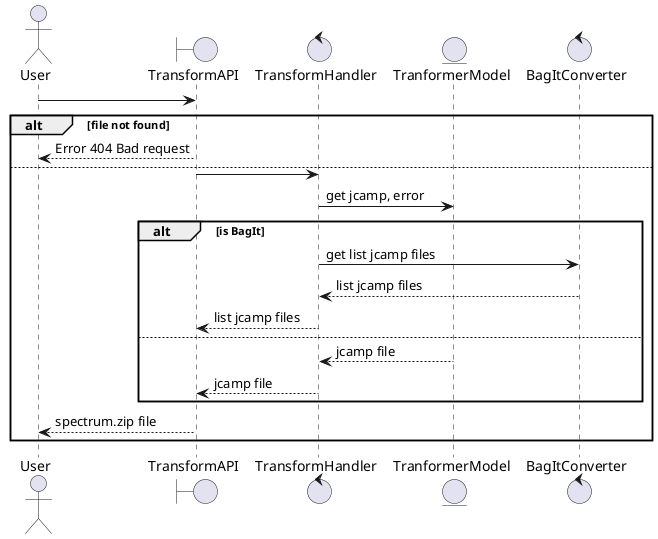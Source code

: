 @startuml TransformGetZipJcamp
' Endpoint: /zip_jcamp [POST]

actor       User
boundary    TransformAPI
control     TransformHandler
entity      TranformerModel
control     BagItConverter

User -> TransformAPI
alt file not found
    TransformAPI --> User: Error 404 Bad request
else
    TransformAPI -> TransformHandler
    TransformHandler -> TranformerModel: get jcamp, error
    alt is BagIt
        TransformHandler -> BagItConverter: get list jcamp files
        BagItConverter --> TransformHandler: list jcamp files
        TransformHandler --> TransformAPI: list jcamp files
    else
        TranformerModel --> TransformHandler: jcamp file
        TransformHandler --> TransformAPI: jcamp file
    end
    TransformAPI --> User: spectrum.zip file
end
    

@enduml